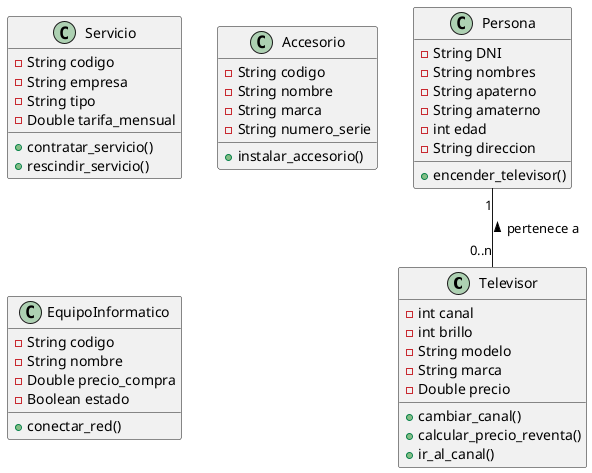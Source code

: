 @startuml
class Televisor{
    - int canal
    - int brillo
    - String modelo
    - String marca
    - Double precio
    + cambiar_canal()
    + calcular_precio_reventa()
    + ir_al_canal()
}

class Persona{
    - String DNI
    - String nombres
    - String apaterno
    - String amaterno
    - int edad
    - String direccion
    + encender_televisor()
}

class Servicio{
    - String codigo
    - String empresa
    - String tipo
    - Double tarifa_mensual
    + contratar_servicio()
    + rescindir_servicio()
}

class Accesorio{
    - String codigo
    - String nombre
    - String marca
    - String numero_serie
    + instalar_accesorio()
}

class EquipoInformatico{
    - String codigo
    - String nombre
    - Double precio_compra
    - Boolean estado
    + conectar_red()
}

Persona "1" -- "0..n" Televisor: pertenece a <

@enduml

